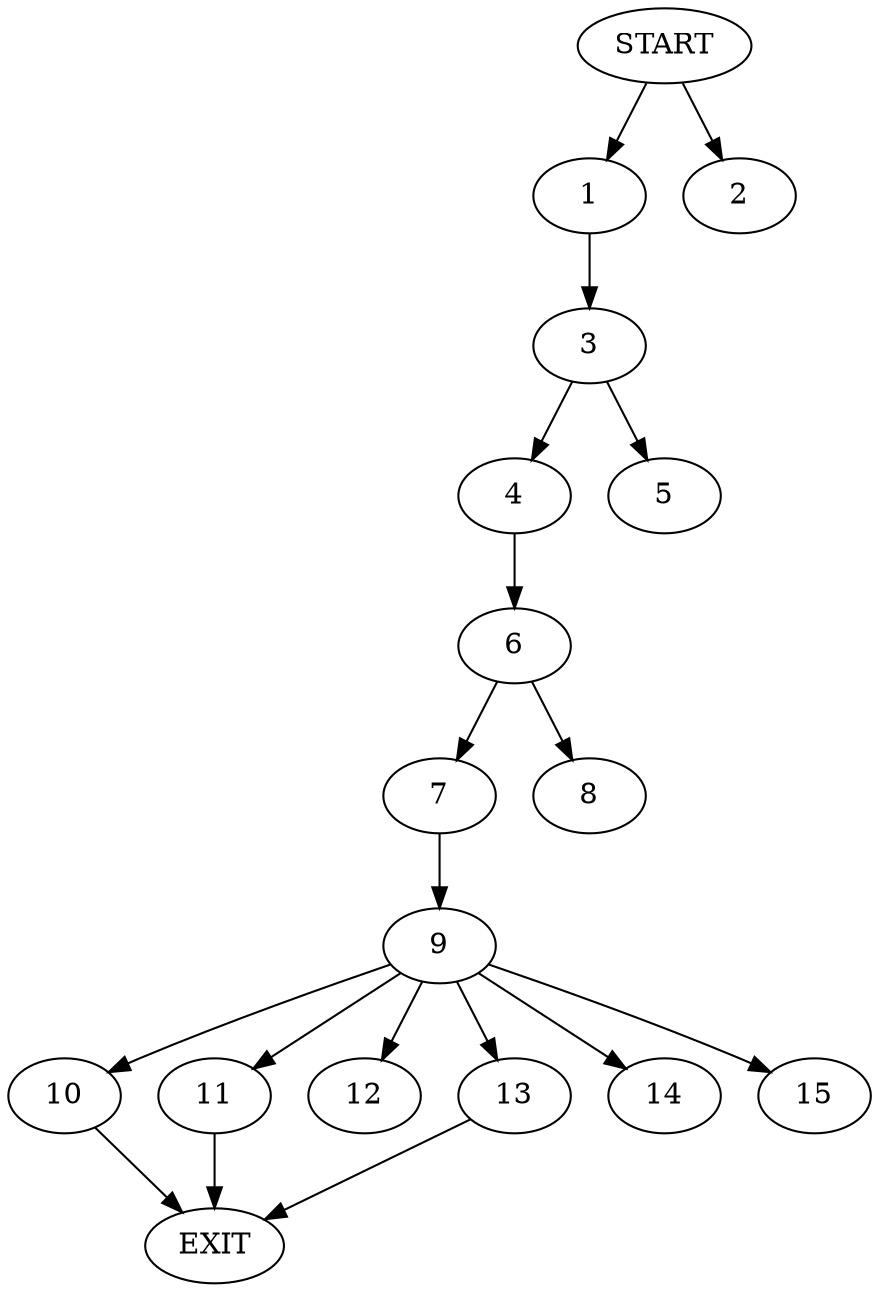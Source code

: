digraph { 
0 [label="START"];
1;
2;
3;
4;
5;
6;
7;
8;
9;
10;
11;
12;
13;
14;
15;
16[label="EXIT"];
0 -> 1;
0 -> 2;
1 -> 3;
3 -> 4;
3 -> 5;
4 -> 6;
6 -> 7;
6 -> 8;
7 -> 9;
9 -> 15;
9 -> 10;
9:s2 -> 11;
9:s3 -> 12;
9:s4 -> 13;
9:s5 -> 14;
10 -> 16;
11 -> 16;
13 -> 16;
}